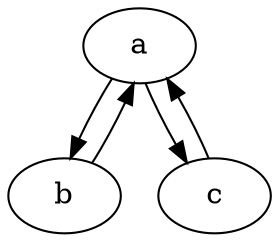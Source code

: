 digraph G {
    "a" [type=B, alive=n];
    "b" [type=C, alive=n];
    "c" [type=C, alive=n];
    "a" -> "b";
    "b" -> "a";
    "a" -> "c";
    "c" -> "a";
}
